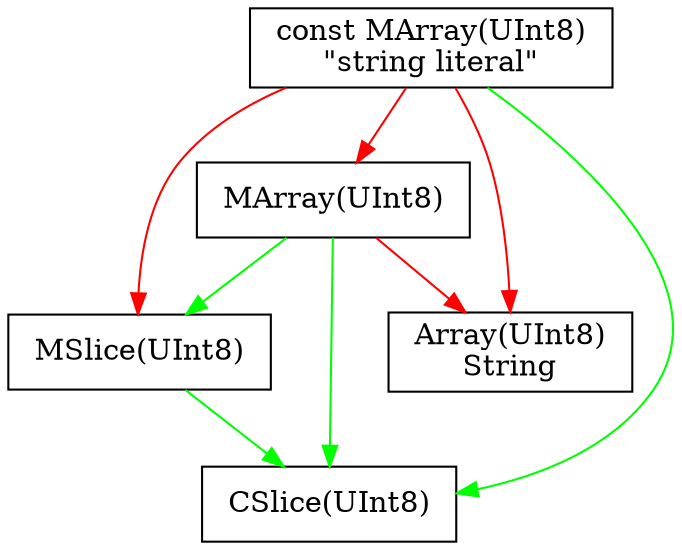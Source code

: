 
// dot -Tsvg string_types.gv -o string_types.svg

digraph G
{
	a [shape="box", label=< const MArray(UInt8) <br/> "string literal" >];
	b [shape="box", label=< MArray(UInt8) >];
	c [shape="box", label=< MSlice(UInt8) >];
	d [shape="box", label=< CSlice(UInt8) >];
	e [shape="box", label=< Array(UInt8) <br/> String >];
	a -> b [color="red"];
	a -> c [color="red"];
	a -> d [color="green"];
	a -> e [color="red"];
	b -> c [color="green"];
	b -> d [color="green"];
	c -> d [color="green"];
	b -> e [color="red"];
}

